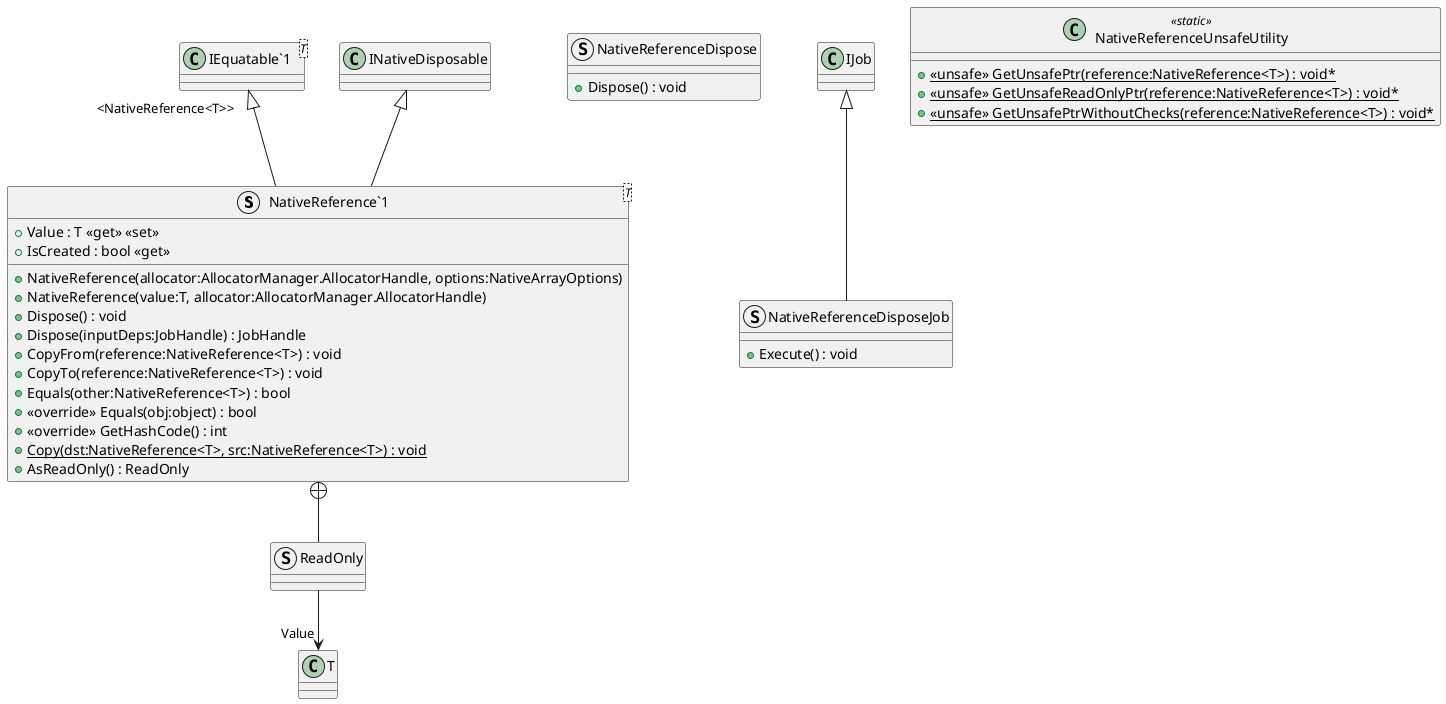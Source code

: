 @startuml
struct "NativeReference`1"<T> {
    + NativeReference(allocator:AllocatorManager.AllocatorHandle, options:NativeArrayOptions)
    + NativeReference(value:T, allocator:AllocatorManager.AllocatorHandle)
    + Value : T <<get>> <<set>>
    + IsCreated : bool <<get>>
    + Dispose() : void
    + Dispose(inputDeps:JobHandle) : JobHandle
    + CopyFrom(reference:NativeReference<T>) : void
    + CopyTo(reference:NativeReference<T>) : void
    + Equals(other:NativeReference<T>) : bool
    + <<override>> Equals(obj:object) : bool
    + <<override>> GetHashCode() : int
    + {static} Copy(dst:NativeReference<T>, src:NativeReference<T>) : void
    + AsReadOnly() : ReadOnly
}
struct NativeReferenceDispose {
    + Dispose() : void
}
struct NativeReferenceDisposeJob {
    + Execute() : void
}
class NativeReferenceUnsafeUtility <<static>> {
    + {static} <<unsafe>> GetUnsafePtr(reference:NativeReference<T>) : void*
    + {static} <<unsafe>> GetUnsafeReadOnlyPtr(reference:NativeReference<T>) : void*
    + {static} <<unsafe>> GetUnsafePtrWithoutChecks(reference:NativeReference<T>) : void*
}
class "IEquatable`1"<T> {
}
struct ReadOnly {
}
INativeDisposable <|-- "NativeReference`1"
"IEquatable`1" "<NativeReference<T>>" <|-- "NativeReference`1"
IJob <|-- NativeReferenceDisposeJob
"NativeReference`1" +-- ReadOnly
ReadOnly --> "Value" T
@enduml
